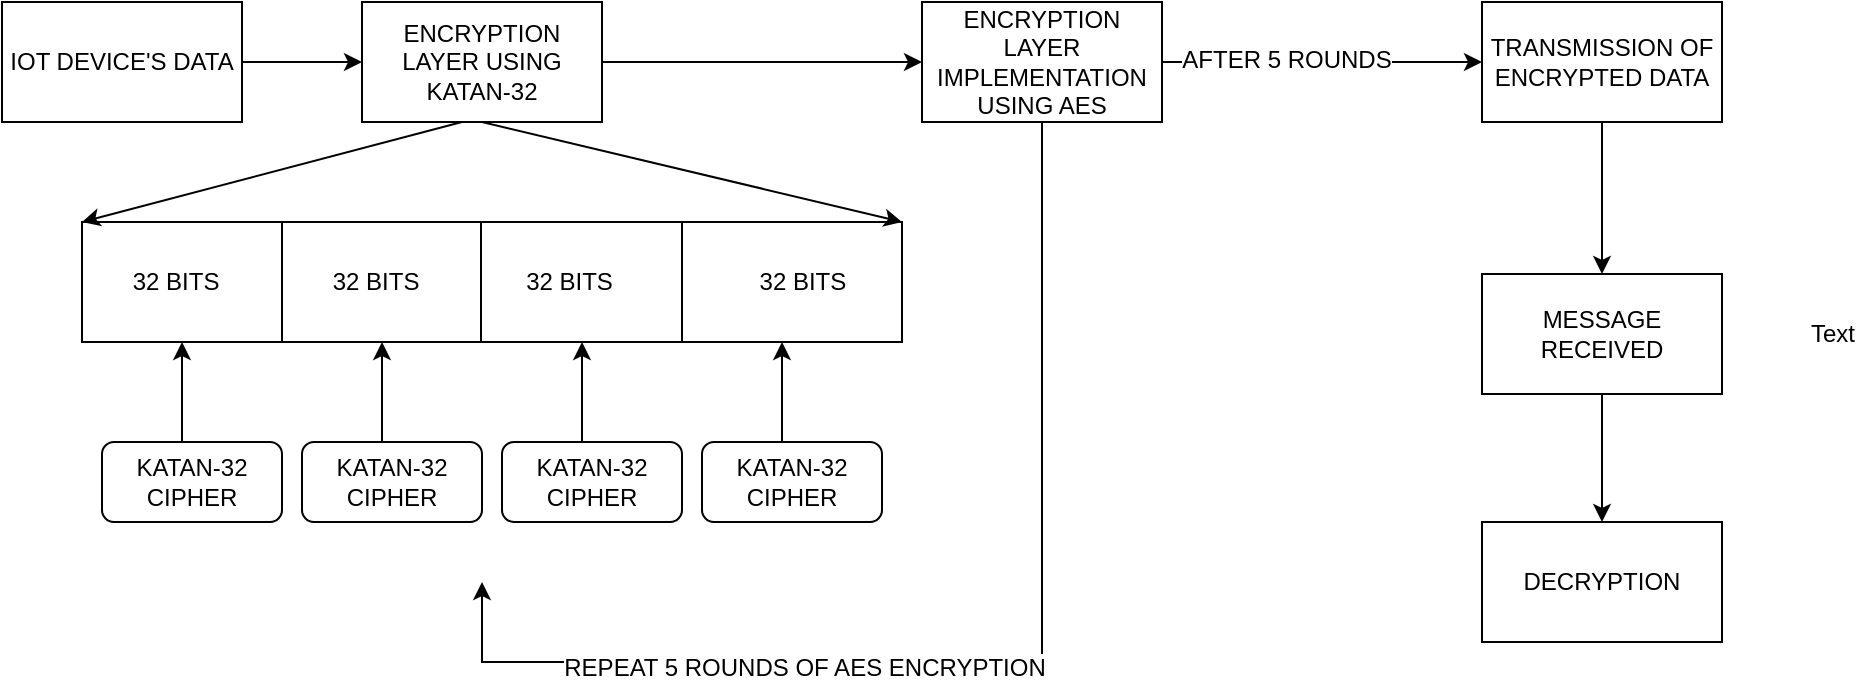 <mxfile version="12.6.1" type="github"><diagram id="3RHPFzqm5oBB7yDQqQX0" name="Page-1"><mxGraphModel dx="1038" dy="531" grid="1" gridSize="10" guides="1" tooltips="1" connect="1" arrows="1" fold="1" page="1" pageScale="1" pageWidth="827" pageHeight="1169" math="0" shadow="0"><root><mxCell id="0"/><mxCell id="1" parent="0"/><mxCell id="0rqIRRZD8KQVXVi1QesH-30" style="edgeStyle=orthogonalEdgeStyle;rounded=0;orthogonalLoop=1;jettySize=auto;html=1;exitX=1;exitY=0.5;exitDx=0;exitDy=0;entryX=0;entryY=0.5;entryDx=0;entryDy=0;" edge="1" parent="1" source="0rqIRRZD8KQVXVi1QesH-2" target="0rqIRRZD8KQVXVi1QesH-3"><mxGeometry relative="1" as="geometry"/></mxCell><mxCell id="0rqIRRZD8KQVXVi1QesH-2" value="IOT DEVICE'S DATA" style="rounded=0;whiteSpace=wrap;html=1;" vertex="1" parent="1"><mxGeometry x="20" y="20" width="120" height="60" as="geometry"/></mxCell><mxCell id="0rqIRRZD8KQVXVi1QesH-32" style="edgeStyle=orthogonalEdgeStyle;rounded=0;orthogonalLoop=1;jettySize=auto;html=1;entryX=0;entryY=0.5;entryDx=0;entryDy=0;" edge="1" parent="1" source="0rqIRRZD8KQVXVi1QesH-3" target="0rqIRRZD8KQVXVi1QesH-31"><mxGeometry relative="1" as="geometry"/></mxCell><mxCell id="0rqIRRZD8KQVXVi1QesH-3" value="ENCRYPTION LAYER USING KATAN-32" style="rounded=0;whiteSpace=wrap;html=1;" vertex="1" parent="1"><mxGeometry x="200" y="20" width="120" height="60" as="geometry"/></mxCell><mxCell id="0rqIRRZD8KQVXVi1QesH-4" value="&amp;nbsp; &amp;nbsp; &amp;nbsp; &amp;nbsp;32 BITS&amp;nbsp; &amp;nbsp; &amp;nbsp; &amp;nbsp; &amp;nbsp; &amp;nbsp; &amp;nbsp; &amp;nbsp; &amp;nbsp;32 BITS&amp;nbsp; &amp;nbsp; &amp;nbsp; &amp;nbsp; &amp;nbsp; &amp;nbsp; &amp;nbsp; &amp;nbsp; 32 BITS&amp;nbsp; &amp;nbsp; &amp;nbsp; &amp;nbsp; &amp;nbsp; &amp;nbsp; &amp;nbsp; &amp;nbsp; &amp;nbsp; &amp;nbsp; &amp;nbsp; 32 BITS" style="rounded=0;whiteSpace=wrap;html=1;align=left;" vertex="1" parent="1"><mxGeometry x="60" y="130" width="410" height="60" as="geometry"/></mxCell><mxCell id="0rqIRRZD8KQVXVi1QesH-7" value="" style="endArrow=none;html=1;horizontal=0;verticalAlign=middle;" edge="1" parent="1"><mxGeometry width="50" height="50" relative="1" as="geometry"><mxPoint x="160" y="190" as="sourcePoint"/><mxPoint x="160" y="130" as="targetPoint"/><Array as="points"><mxPoint x="160" y="160"/></Array></mxGeometry></mxCell><mxCell id="0rqIRRZD8KQVXVi1QesH-8" value="" style="endArrow=none;html=1;horizontal=0;verticalAlign=middle;" edge="1" parent="1"><mxGeometry width="50" height="50" relative="1" as="geometry"><mxPoint x="259.5" y="190" as="sourcePoint"/><mxPoint x="259.5" y="130" as="targetPoint"/><Array as="points"><mxPoint x="259.5" y="160"/></Array></mxGeometry></mxCell><mxCell id="0rqIRRZD8KQVXVi1QesH-9" value="" style="endArrow=none;html=1;horizontal=0;verticalAlign=middle;" edge="1" parent="1"><mxGeometry width="50" height="50" relative="1" as="geometry"><mxPoint x="360" y="190" as="sourcePoint"/><mxPoint x="360" y="130" as="targetPoint"/><Array as="points"><mxPoint x="360" y="160"/></Array></mxGeometry></mxCell><mxCell id="0rqIRRZD8KQVXVi1QesH-10" value="" style="endArrow=classic;html=1;entryX=0;entryY=0;entryDx=0;entryDy=0;" edge="1" parent="1" target="0rqIRRZD8KQVXVi1QesH-4"><mxGeometry width="50" height="50" relative="1" as="geometry"><mxPoint x="250" y="80" as="sourcePoint"/><mxPoint x="70" y="120" as="targetPoint"/></mxGeometry></mxCell><mxCell id="0rqIRRZD8KQVXVi1QesH-12" value="" style="endArrow=classic;html=1;entryX=1;entryY=0;entryDx=0;entryDy=0;exitX=0.5;exitY=1;exitDx=0;exitDy=0;" edge="1" parent="1" source="0rqIRRZD8KQVXVi1QesH-3" target="0rqIRRZD8KQVXVi1QesH-4"><mxGeometry width="50" height="50" relative="1" as="geometry"><mxPoint x="270" y="100" as="sourcePoint"/><mxPoint x="90" y="140" as="targetPoint"/></mxGeometry></mxCell><mxCell id="0rqIRRZD8KQVXVi1QesH-13" value="" style="endArrow=classic;html=1;" edge="1" parent="1"><mxGeometry width="50" height="50" relative="1" as="geometry"><mxPoint x="110" y="240" as="sourcePoint"/><mxPoint x="110" y="190" as="targetPoint"/></mxGeometry></mxCell><mxCell id="0rqIRRZD8KQVXVi1QesH-14" value="KATAN-32 CIPHER" style="rounded=1;whiteSpace=wrap;html=1;align=center;" vertex="1" parent="1"><mxGeometry x="70" y="240" width="90" height="40" as="geometry"/></mxCell><mxCell id="0rqIRRZD8KQVXVi1QesH-17" value="" style="endArrow=classic;html=1;" edge="1" parent="1"><mxGeometry width="50" height="50" relative="1" as="geometry"><mxPoint x="210" y="240" as="sourcePoint"/><mxPoint x="210" y="190" as="targetPoint"/></mxGeometry></mxCell><mxCell id="0rqIRRZD8KQVXVi1QesH-18" value="KATAN-32 CIPHER" style="rounded=1;whiteSpace=wrap;html=1;align=center;" vertex="1" parent="1"><mxGeometry x="170" y="240" width="90" height="40" as="geometry"/></mxCell><mxCell id="0rqIRRZD8KQVXVi1QesH-19" value="" style="endArrow=classic;html=1;" edge="1" parent="1"><mxGeometry width="50" height="50" relative="1" as="geometry"><mxPoint x="310" y="240" as="sourcePoint"/><mxPoint x="310" y="190" as="targetPoint"/></mxGeometry></mxCell><mxCell id="0rqIRRZD8KQVXVi1QesH-20" value="KATAN-32 CIPHER" style="rounded=1;whiteSpace=wrap;html=1;align=center;" vertex="1" parent="1"><mxGeometry x="270" y="240" width="90" height="40" as="geometry"/></mxCell><mxCell id="0rqIRRZD8KQVXVi1QesH-21" value="" style="endArrow=classic;html=1;" edge="1" parent="1"><mxGeometry width="50" height="50" relative="1" as="geometry"><mxPoint x="410" y="240" as="sourcePoint"/><mxPoint x="410" y="190" as="targetPoint"/></mxGeometry></mxCell><mxCell id="0rqIRRZD8KQVXVi1QesH-22" value="KATAN-32 CIPHER" style="rounded=1;whiteSpace=wrap;html=1;align=center;" vertex="1" parent="1"><mxGeometry x="370" y="240" width="90" height="40" as="geometry"/></mxCell><mxCell id="0rqIRRZD8KQVXVi1QesH-33" style="edgeStyle=orthogonalEdgeStyle;rounded=0;orthogonalLoop=1;jettySize=auto;html=1;" edge="1" parent="1" source="0rqIRRZD8KQVXVi1QesH-31"><mxGeometry relative="1" as="geometry"><mxPoint x="260" y="310" as="targetPoint"/><Array as="points"><mxPoint x="540" y="350"/><mxPoint x="260" y="350"/></Array></mxGeometry></mxCell><mxCell id="0rqIRRZD8KQVXVi1QesH-34" value="REPEAT 5 ROUNDS OF AES ENCRYPTION" style="text;html=1;align=center;verticalAlign=middle;resizable=0;points=[];labelBackgroundColor=#ffffff;" vertex="1" connectable="0" parent="0rqIRRZD8KQVXVi1QesH-33"><mxGeometry x="0.319" y="3" relative="1" as="geometry"><mxPoint as="offset"/></mxGeometry></mxCell><mxCell id="0rqIRRZD8KQVXVi1QesH-37" style="edgeStyle=orthogonalEdgeStyle;rounded=0;orthogonalLoop=1;jettySize=auto;html=1;entryX=0;entryY=0.5;entryDx=0;entryDy=0;" edge="1" parent="1" source="0rqIRRZD8KQVXVi1QesH-31" target="0rqIRRZD8KQVXVi1QesH-36"><mxGeometry relative="1" as="geometry"/></mxCell><mxCell id="0rqIRRZD8KQVXVi1QesH-39" value="&lt;div&gt;AFTER 5 ROUNDS&lt;/div&gt;" style="text;html=1;align=center;verticalAlign=middle;resizable=0;points=[];labelBackgroundColor=#ffffff;" vertex="1" connectable="0" parent="0rqIRRZD8KQVXVi1QesH-37"><mxGeometry x="-0.227" y="1" relative="1" as="geometry"><mxPoint as="offset"/></mxGeometry></mxCell><mxCell id="0rqIRRZD8KQVXVi1QesH-31" value="ENCRYPTION LAYER IMPLEMENTATION USING AES" style="rounded=0;whiteSpace=wrap;html=1;" vertex="1" parent="1"><mxGeometry x="480" y="20" width="120" height="60" as="geometry"/></mxCell><mxCell id="0rqIRRZD8KQVXVi1QesH-44" style="edgeStyle=orthogonalEdgeStyle;rounded=0;orthogonalLoop=1;jettySize=auto;html=1;" edge="1" parent="1" source="0rqIRRZD8KQVXVi1QesH-36" target="0rqIRRZD8KQVXVi1QesH-41"><mxGeometry relative="1" as="geometry"/></mxCell><mxCell id="0rqIRRZD8KQVXVi1QesH-36" value="TRANSMISSION OF ENCRYPTED DATA" style="rounded=0;whiteSpace=wrap;html=1;align=center;" vertex="1" parent="1"><mxGeometry x="760" y="20" width="120" height="60" as="geometry"/></mxCell><mxCell id="0rqIRRZD8KQVXVi1QesH-38" value="Text" style="text;html=1;align=center;verticalAlign=middle;resizable=0;points=[];autosize=1;" vertex="1" parent="1"><mxGeometry x="915" y="176" width="40" height="20" as="geometry"/></mxCell><mxCell id="0rqIRRZD8KQVXVi1QesH-46" style="edgeStyle=orthogonalEdgeStyle;rounded=0;orthogonalLoop=1;jettySize=auto;html=1;entryX=0.5;entryY=0;entryDx=0;entryDy=0;" edge="1" parent="1" source="0rqIRRZD8KQVXVi1QesH-41" target="0rqIRRZD8KQVXVi1QesH-45"><mxGeometry relative="1" as="geometry"/></mxCell><mxCell id="0rqIRRZD8KQVXVi1QesH-41" value="MESSAGE RECEIVED" style="rounded=0;whiteSpace=wrap;html=1;align=center;" vertex="1" parent="1"><mxGeometry x="760" y="156" width="120" height="60" as="geometry"/></mxCell><mxCell id="0rqIRRZD8KQVXVi1QesH-45" value="&lt;span style=&quot;white-space: normal&quot;&gt;DECRYPTION&lt;/span&gt;" style="rounded=0;whiteSpace=wrap;html=1;align=center;" vertex="1" parent="1"><mxGeometry x="760" y="280" width="120" height="60" as="geometry"/></mxCell></root></mxGraphModel></diagram></mxfile>
